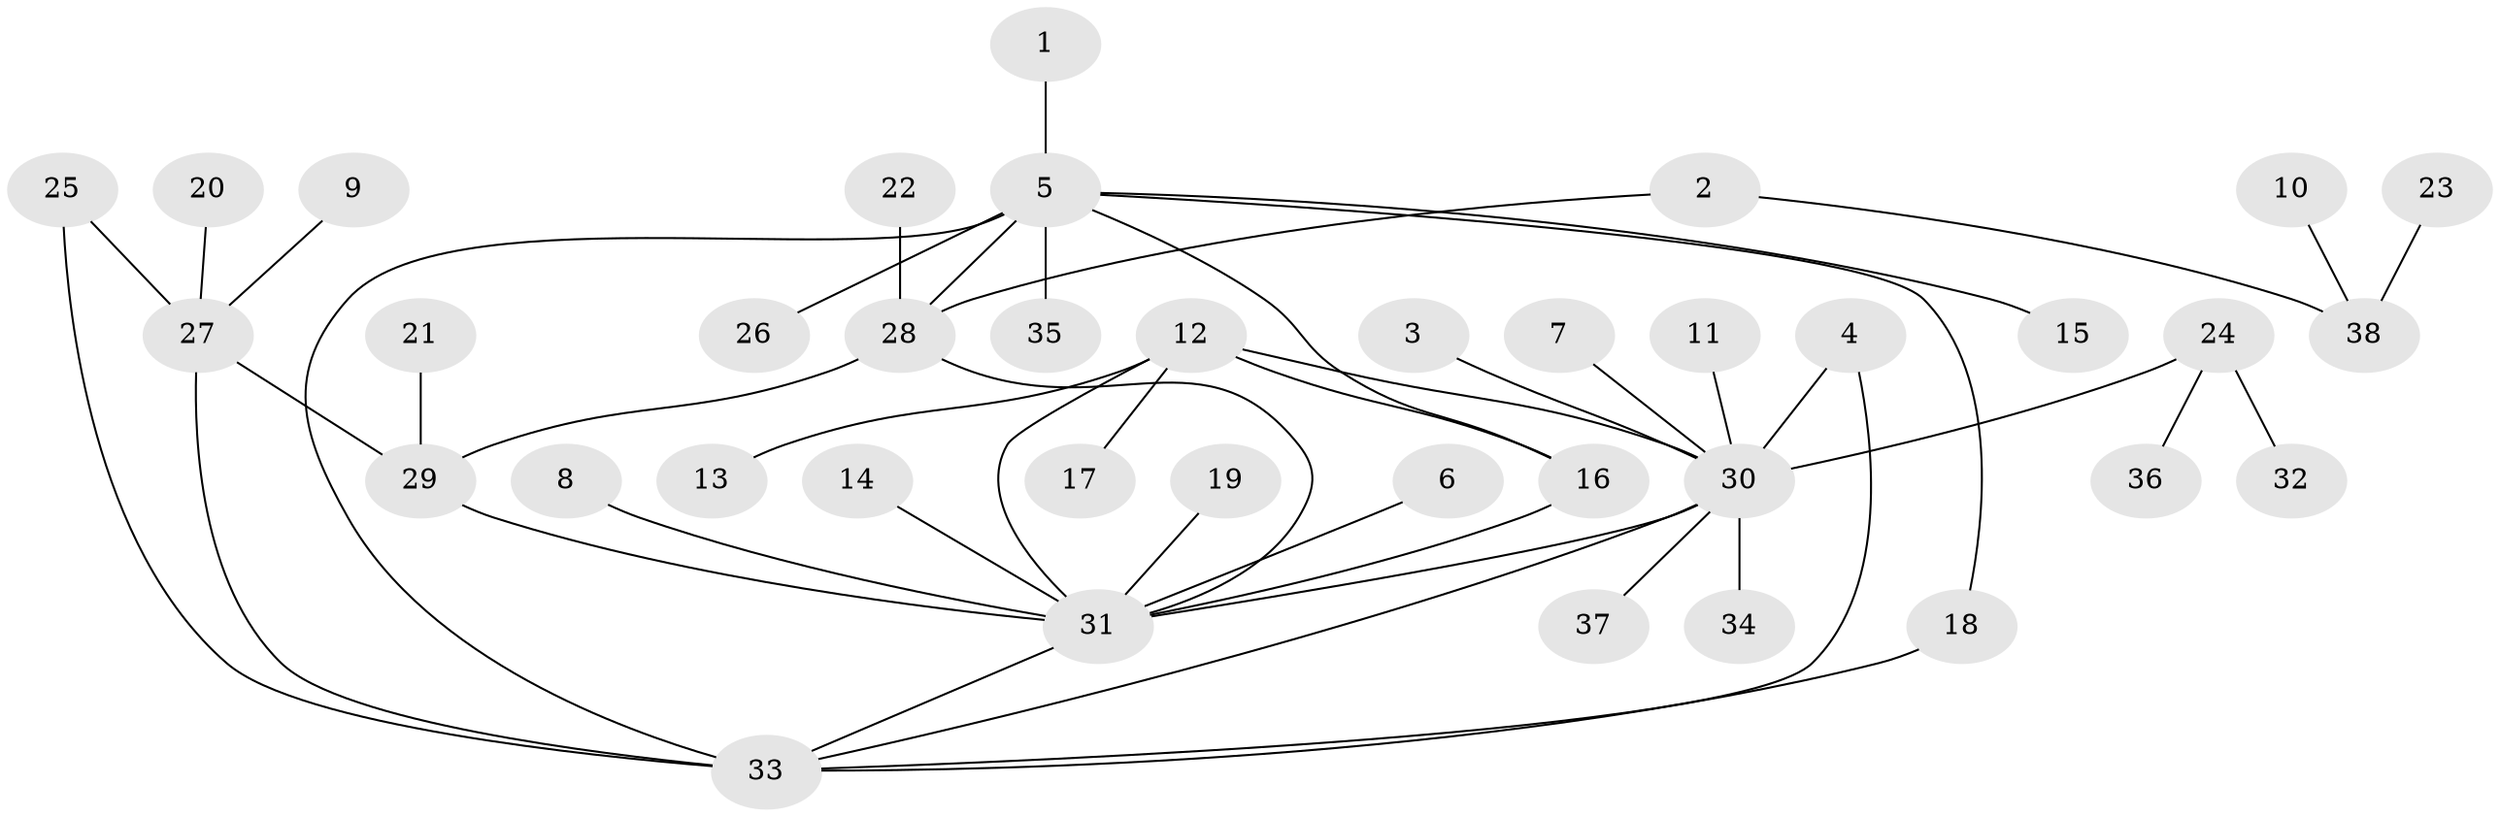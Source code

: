 // original degree distribution, {8: 0.013888888888888888, 7: 0.06944444444444445, 6: 0.027777777777777776, 3: 0.027777777777777776, 5: 0.041666666666666664, 4: 0.041666666666666664, 12: 0.013888888888888888, 1: 0.5833333333333334, 2: 0.18055555555555555}
// Generated by graph-tools (version 1.1) at 2025/50/03/09/25 03:50:42]
// undirected, 38 vertices, 47 edges
graph export_dot {
graph [start="1"]
  node [color=gray90,style=filled];
  1;
  2;
  3;
  4;
  5;
  6;
  7;
  8;
  9;
  10;
  11;
  12;
  13;
  14;
  15;
  16;
  17;
  18;
  19;
  20;
  21;
  22;
  23;
  24;
  25;
  26;
  27;
  28;
  29;
  30;
  31;
  32;
  33;
  34;
  35;
  36;
  37;
  38;
  1 -- 5 [weight=1.0];
  2 -- 28 [weight=1.0];
  2 -- 38 [weight=1.0];
  3 -- 30 [weight=1.0];
  4 -- 30 [weight=1.0];
  4 -- 33 [weight=1.0];
  5 -- 15 [weight=1.0];
  5 -- 16 [weight=1.0];
  5 -- 18 [weight=1.0];
  5 -- 26 [weight=1.0];
  5 -- 28 [weight=1.0];
  5 -- 33 [weight=2.0];
  5 -- 35 [weight=1.0];
  6 -- 31 [weight=1.0];
  7 -- 30 [weight=1.0];
  8 -- 31 [weight=1.0];
  9 -- 27 [weight=1.0];
  10 -- 38 [weight=1.0];
  11 -- 30 [weight=1.0];
  12 -- 13 [weight=1.0];
  12 -- 16 [weight=1.0];
  12 -- 17 [weight=1.0];
  12 -- 30 [weight=1.0];
  12 -- 31 [weight=1.0];
  14 -- 31 [weight=1.0];
  16 -- 31 [weight=1.0];
  18 -- 33 [weight=1.0];
  19 -- 31 [weight=1.0];
  20 -- 27 [weight=1.0];
  21 -- 29 [weight=1.0];
  22 -- 28 [weight=1.0];
  23 -- 38 [weight=1.0];
  24 -- 30 [weight=1.0];
  24 -- 32 [weight=1.0];
  24 -- 36 [weight=1.0];
  25 -- 27 [weight=1.0];
  25 -- 33 [weight=1.0];
  27 -- 29 [weight=1.0];
  27 -- 33 [weight=1.0];
  28 -- 29 [weight=1.0];
  28 -- 31 [weight=1.0];
  29 -- 31 [weight=1.0];
  30 -- 31 [weight=1.0];
  30 -- 33 [weight=1.0];
  30 -- 34 [weight=1.0];
  30 -- 37 [weight=1.0];
  31 -- 33 [weight=1.0];
}

